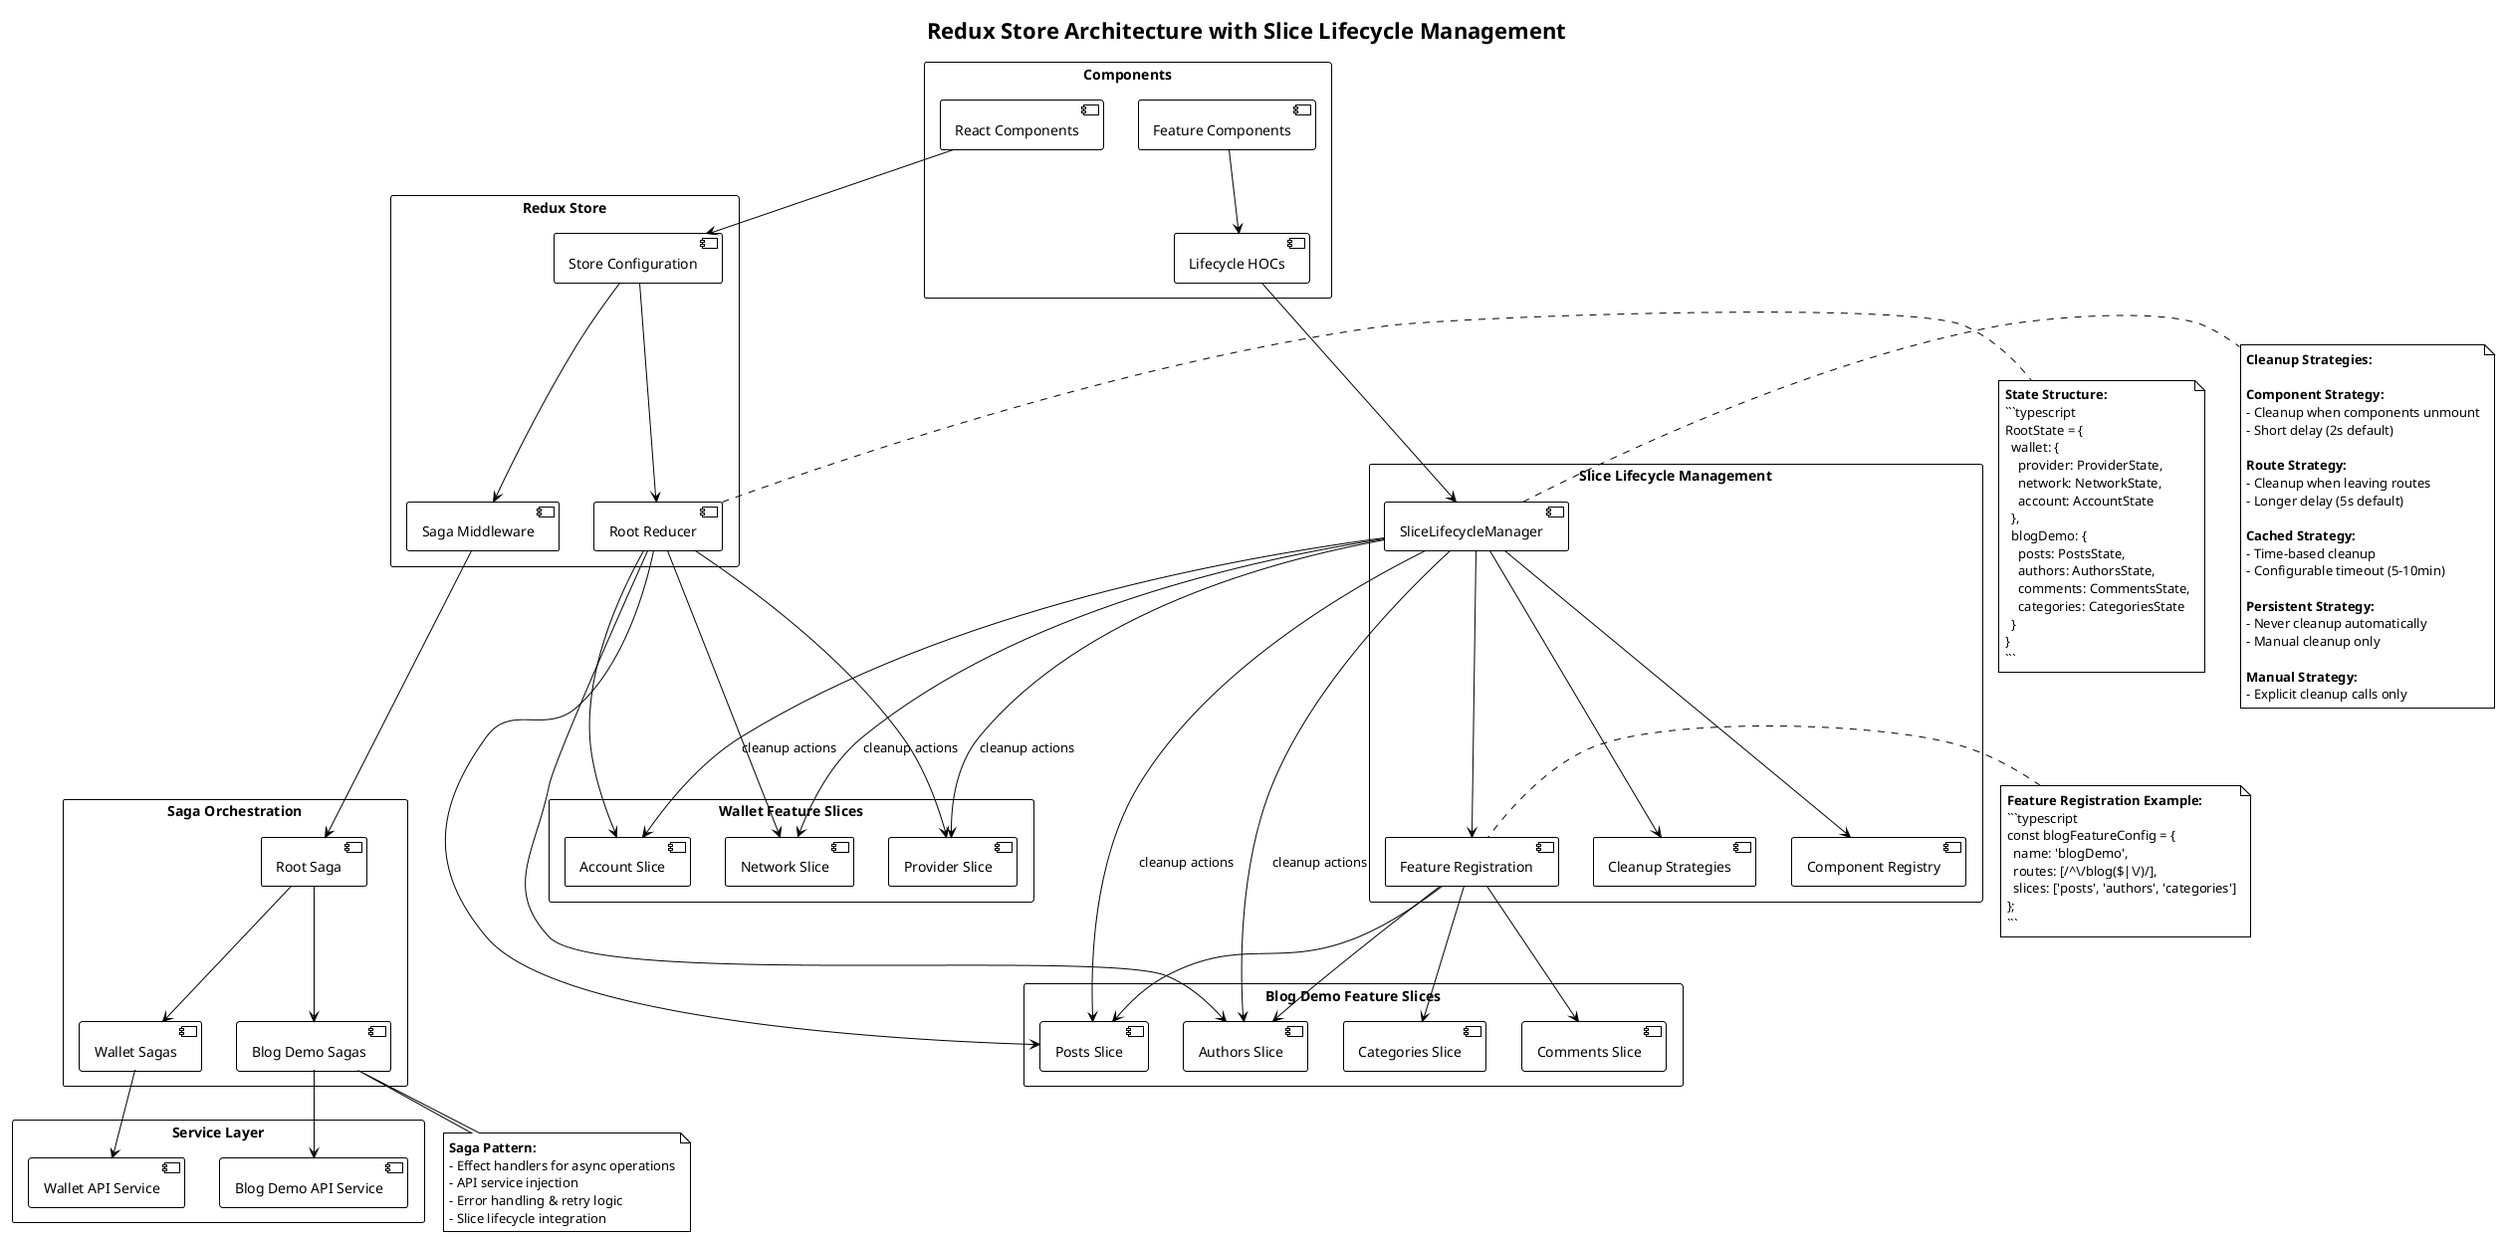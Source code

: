 @startuml redux-architecture
!theme plain
title Redux Store Architecture with Slice Lifecycle Management

rectangle "Redux Store" {
  component [Root Reducer] as RootReducer
  component [Store Configuration] as Store
  component [Saga Middleware] as SagaMiddleware
}

rectangle "Wallet Feature Slices" {
  component [Provider Slice] as ProviderSlice
  component [Network Slice] as NetworkSlice
  component [Account Slice] as AccountSlice
}

rectangle "Blog Demo Feature Slices" {
  component [Posts Slice] as PostsSlice
  component [Authors Slice] as AuthorsSlice
  component [Comments Slice] as CommentsSlice
  component [Categories Slice] as CategoriesSlice
}

rectangle "Saga Orchestration" {
  component [Root Saga] as RootSaga
  component [Wallet Sagas] as WalletSagas
  component [Blog Demo Sagas] as BlogSagas
}

rectangle "Slice Lifecycle Management" {
  component [SliceLifecycleManager] as SliceManager
  component [Cleanup Strategies] as CleanupStrategies
  component [Feature Registration] as FeatureReg
  component [Component Registry] as ComponentReg
}

rectangle "Service Layer" {
  component [Wallet API Service] as WalletAPI
  component [Blog Demo API Service] as BlogAPI
}

rectangle "Components" {
  component [React Components] as ReactComponents
  component [Feature Components] as FeatureComponents
  component [Lifecycle HOCs] as LifecycleHOCs
}

' Store structure
Store --> RootReducer
Store --> SagaMiddleware
RootReducer --> ProviderSlice
RootReducer --> NetworkSlice
RootReducer --> AccountSlice
RootReducer --> PostsSlice
RootReducer --> AuthorsSlice

' Saga connections
SagaMiddleware --> RootSaga
RootSaga --> WalletSagas
RootSaga --> BlogSagas
WalletSagas --> WalletAPI
BlogSagas --> BlogAPI

' Slice Lifecycle connections
SliceManager --> CleanupStrategies
SliceManager --> FeatureReg
SliceManager --> ComponentReg
FeatureReg --> PostsSlice
FeatureReg --> AuthorsSlice
FeatureReg --> CommentsSlice
FeatureReg --> CategoriesSlice

' Component connections
ReactComponents --> Store
FeatureComponents --> LifecycleHOCs
LifecycleHOCs --> SliceManager

' Cleanup flow
SliceManager --> ProviderSlice : cleanup actions
SliceManager --> NetworkSlice : cleanup actions
SliceManager --> AccountSlice : cleanup actions
SliceManager --> PostsSlice : cleanup actions
SliceManager --> AuthorsSlice : cleanup actions

note right of SliceManager
  **Cleanup Strategies:**
  
  **Component Strategy:**
  - Cleanup when components unmount
  - Short delay (2s default)
  
  **Route Strategy:** 
  - Cleanup when leaving routes
  - Longer delay (5s default)
  
  **Cached Strategy:**
  - Time-based cleanup
  - Configurable timeout (5-10min)
  
  **Persistent Strategy:**
  - Never cleanup automatically
  - Manual cleanup only
  
  **Manual Strategy:**
  - Explicit cleanup calls only
end note

note right of RootReducer
  **State Structure:**
  ```typescript
  RootState = {
    wallet: {
      provider: ProviderState,
      network: NetworkState,
      account: AccountState
    },
    blogDemo: {
      posts: PostsState,
      authors: AuthorsState,
      comments: CommentsState,
      categories: CategoriesState
    }
  }
  ```
end note

note left of FeatureReg
  **Feature Registration Example:**
  ```typescript
  const blogFeatureConfig = {
    name: 'blogDemo',
    routes: [/^\/blog($|\/)/],
    slices: ['posts', 'authors', 'categories']
  };
  ```
end note

note bottom of BlogSagas
  **Saga Pattern:**
  - Effect handlers for async operations
  - API service injection
  - Error handling & retry logic
  - Slice lifecycle integration
end note

@enduml